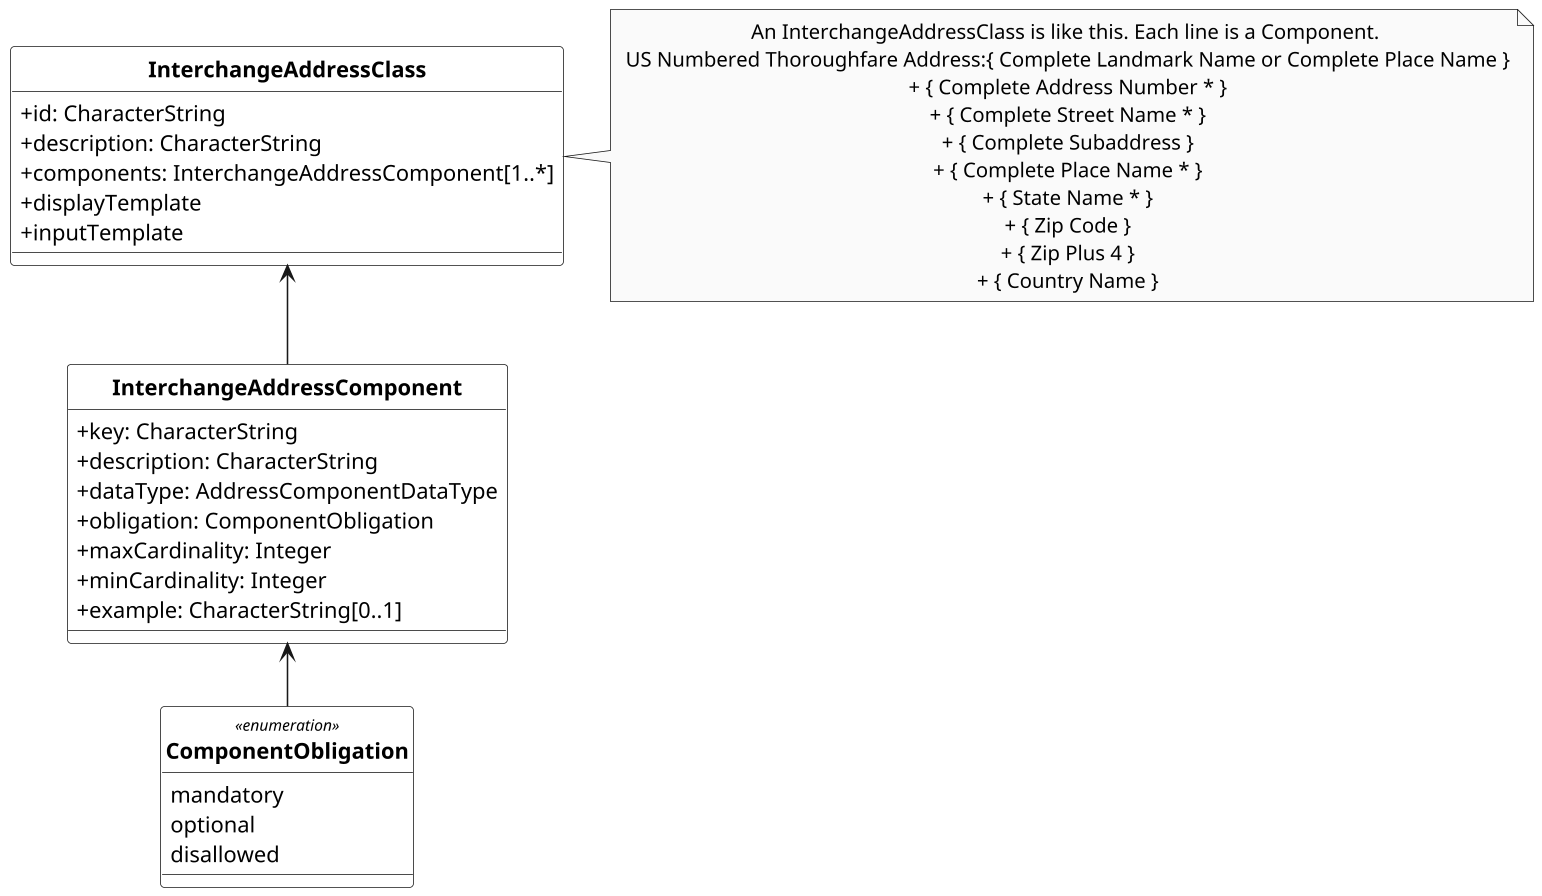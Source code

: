 @startuml AddressClass
/'
Diagram:        AddressClass
DateCreate:     03/05/2019
Description:

Hystory of changes:
> DD/MM/YYYY
    -
    -
'/

'******* CONFIGURATION ************************************************
skinparam classAttributeIconSize 0
skinparam Dpi 150
skinparam Monochrome true
skinparam LineType ortho
skinparam nodesep 30
skinparam ranksep 40
hide circle
/' skinparam CircledCharacterRadius 0 '/
/' skinparam CircledCharacterFontSize 0 '/
skinparam Default {
TextAlignment center
FontName Helvetica
}
skinparam Class {
AttributeIconSize 0
BackgroundColor White
FontStyle bold
StereotypeFontSize 10
}
skinparam Rectangle {
BackgroundColor White
FontStyle bold
FontSize 11
StereotypeFontSize 10
}
skinparam Object {
BackgroundColor White
FontStyle bold
FontSize 11
StereotypeFontSize 10
}

skinparam Entity {
StereotypeFontSize 10
}

'******* CLASS DEFINITION *********************************************
class InterchangeAddressClass{
    +id: CharacterString
    +description: CharacterString
    +components: InterchangeAddressComponent[1..*]
    +displayTemplate
    +inputTemplate
}

class InterchangeAddressComponent{
    +key: CharacterString
    +description: CharacterString
    +dataType: AddressComponentDataType
    +obligation: ComponentObligation
    +maxCardinality: Integer
    +minCardinality: Integer
    +example: CharacterString[0..1]
}

enum ComponentObligation <<enumeration>>{
    mandatory
    optional
    disallowed
}


'******* NOTES ********************************************************
note right of InterchangeAddressClass: An InterchangeAddressClass is like this. Each line is a Component.\n US Numbered Thoroughfare Address:{ Complete Landmark Name or Complete Place Name }\n + { Complete Address Number * }\n + { Complete Street Name * }\n + { Complete Subaddress }\n + { Complete Place Name * }\n + { State Name * }\n + { Zip Code }\n + { Zip Plus 4 }\n + { Country Name }


'******* CLASS RELATIONS **********************************************
InterchangeAddressClass <-- InterchangeAddressComponent
InterchangeAddressComponent <-- ComponentObligation


@enduml